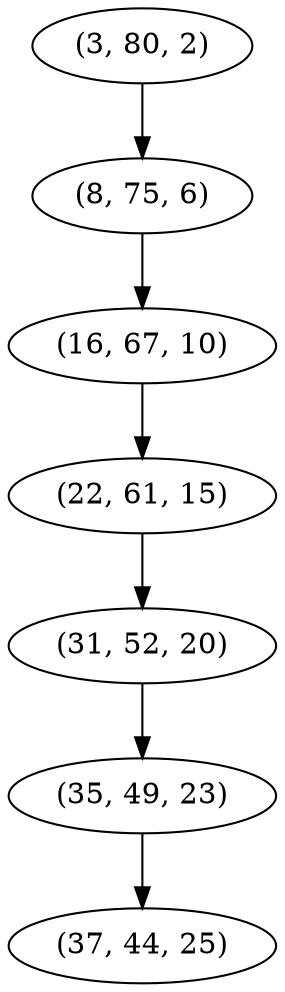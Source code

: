 digraph tree {
    "(3, 80, 2)";
    "(8, 75, 6)";
    "(16, 67, 10)";
    "(22, 61, 15)";
    "(31, 52, 20)";
    "(35, 49, 23)";
    "(37, 44, 25)";
    "(3, 80, 2)" -> "(8, 75, 6)";
    "(8, 75, 6)" -> "(16, 67, 10)";
    "(16, 67, 10)" -> "(22, 61, 15)";
    "(22, 61, 15)" -> "(31, 52, 20)";
    "(31, 52, 20)" -> "(35, 49, 23)";
    "(35, 49, 23)" -> "(37, 44, 25)";
}
